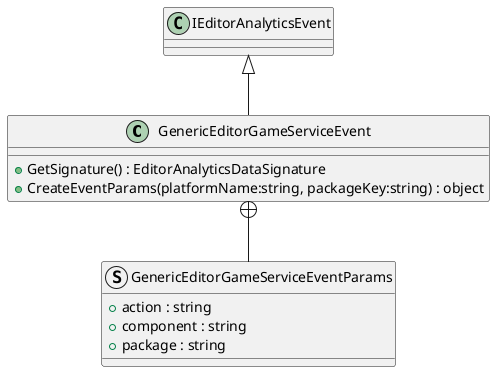 @startuml
class GenericEditorGameServiceEvent {
    + GetSignature() : EditorAnalyticsDataSignature
    + CreateEventParams(platformName:string, packageKey:string) : object
}
struct GenericEditorGameServiceEventParams {
    + action : string
    + component : string
    + package : string
}
IEditorAnalyticsEvent <|-- GenericEditorGameServiceEvent
GenericEditorGameServiceEvent +-- GenericEditorGameServiceEventParams
@enduml
